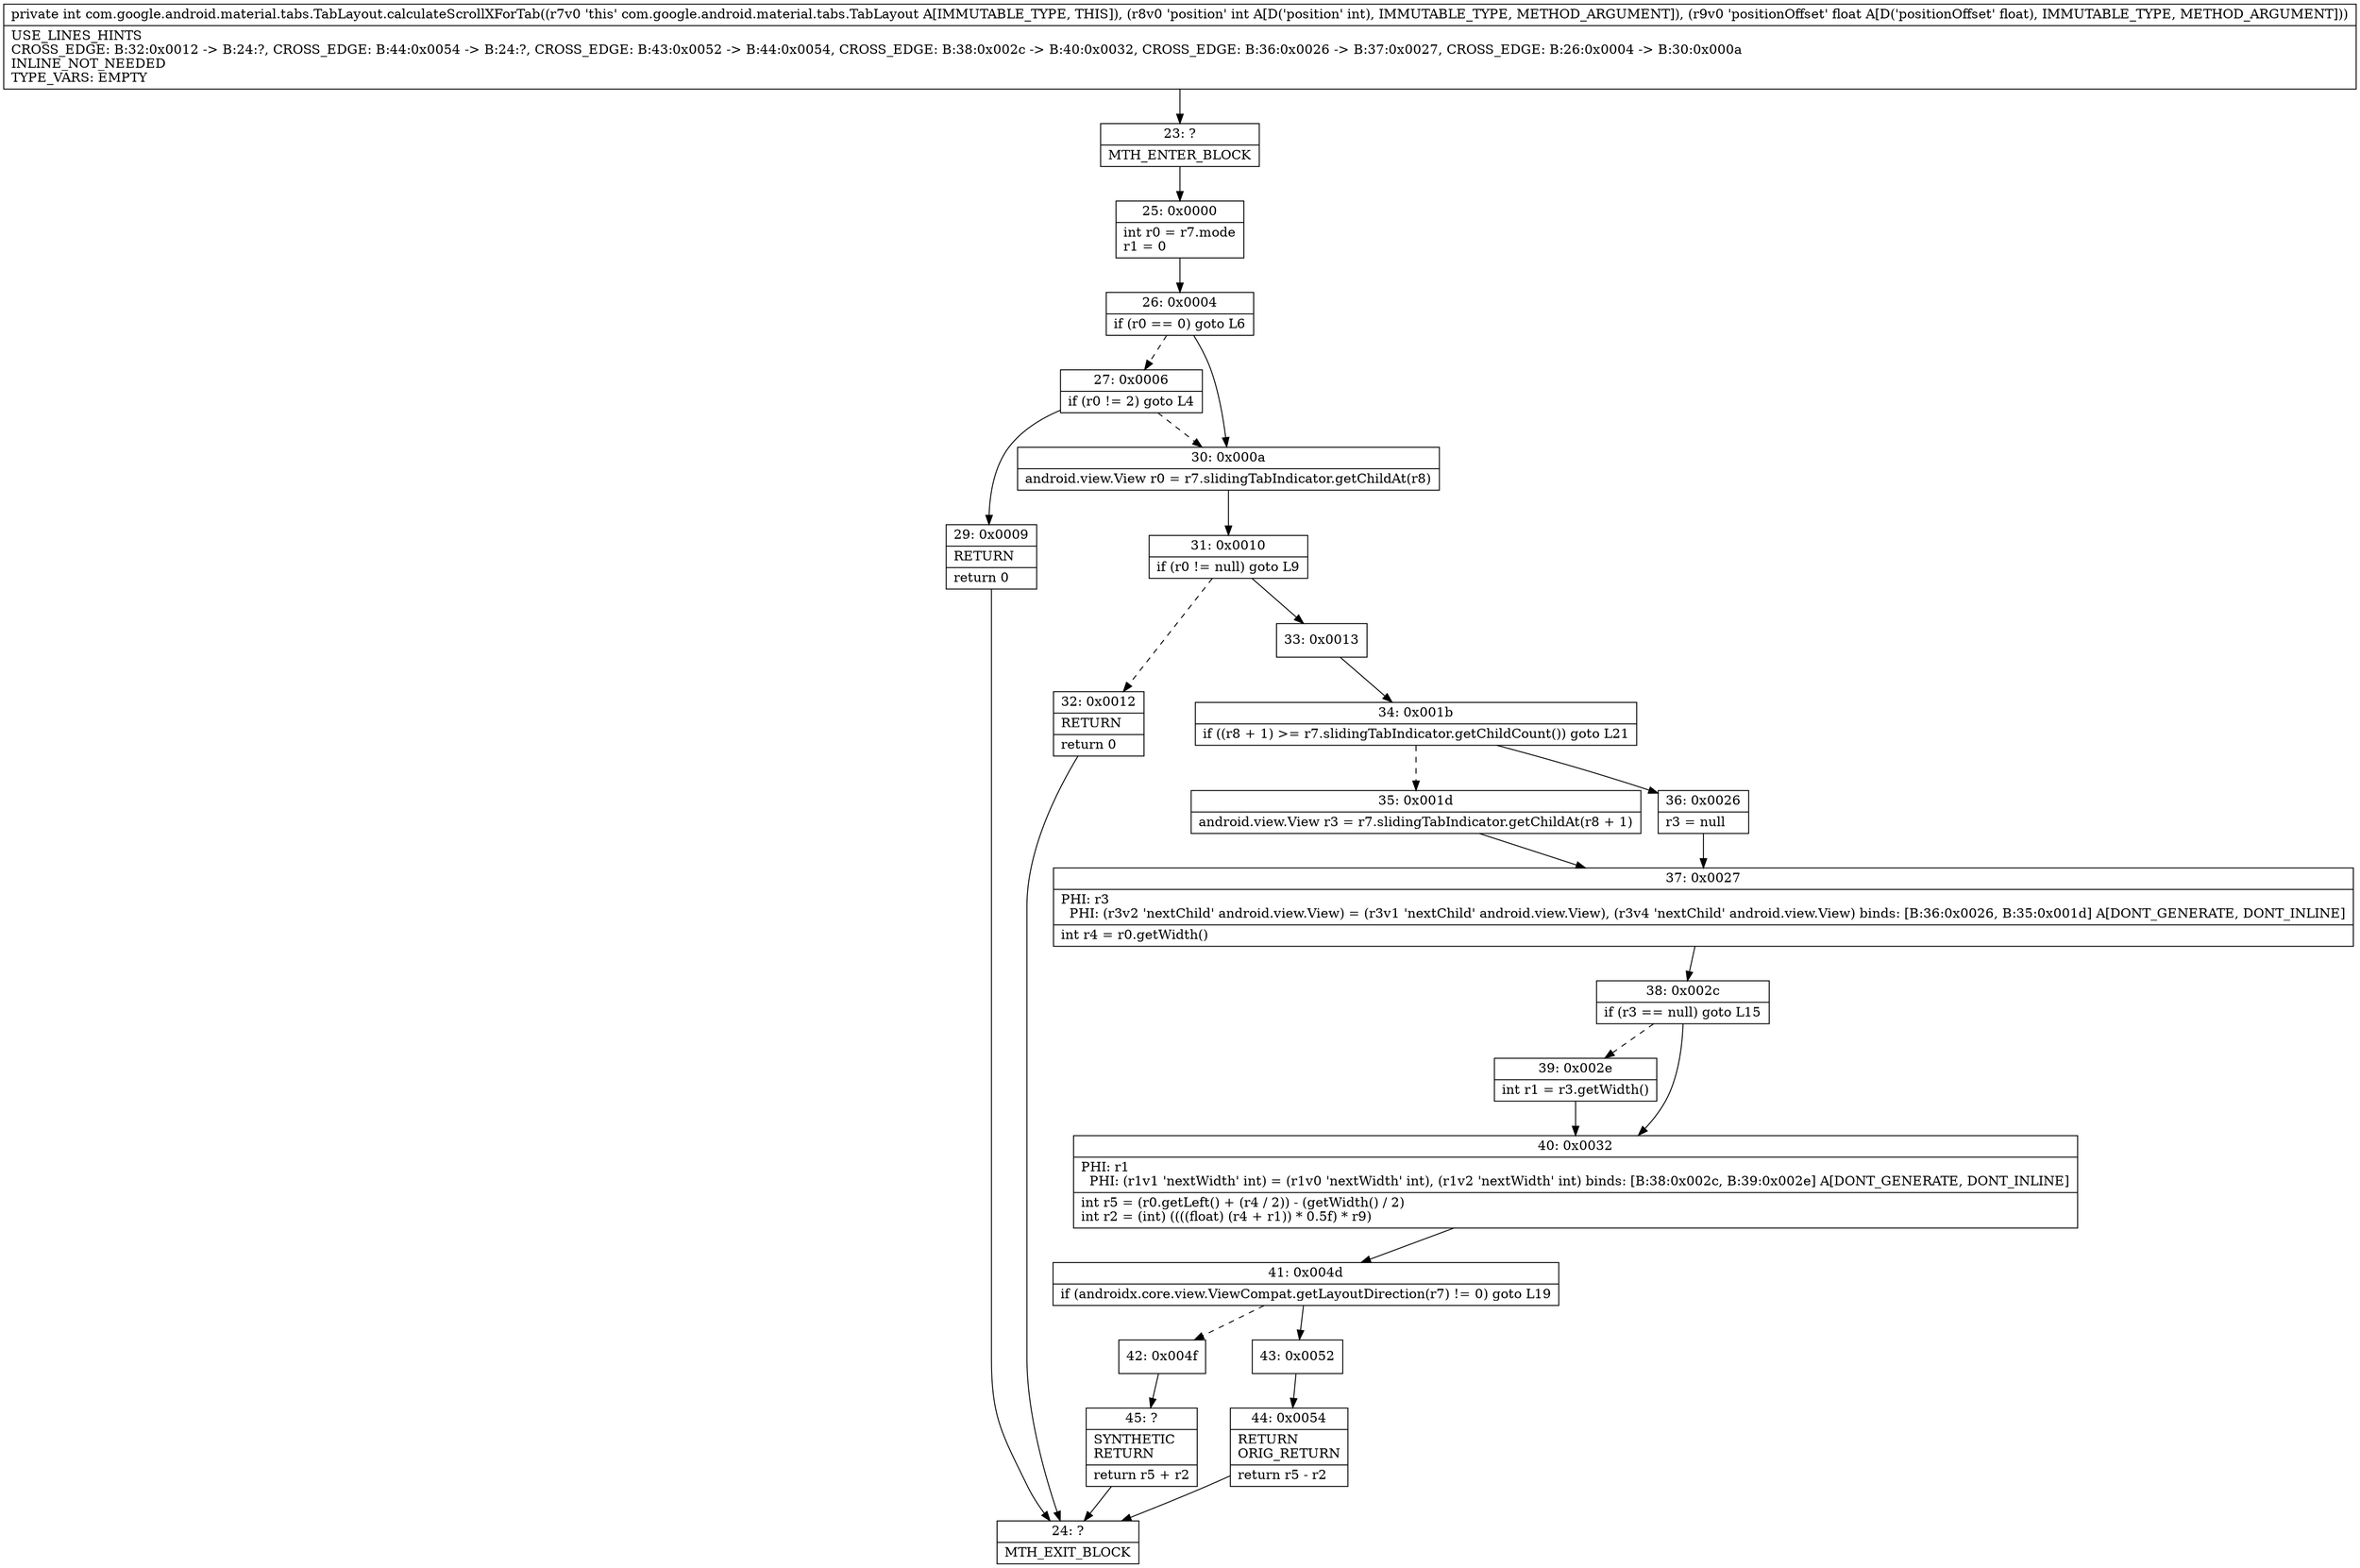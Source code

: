 digraph "CFG forcom.google.android.material.tabs.TabLayout.calculateScrollXForTab(IF)I" {
Node_23 [shape=record,label="{23\:\ ?|MTH_ENTER_BLOCK\l}"];
Node_25 [shape=record,label="{25\:\ 0x0000|int r0 = r7.mode\lr1 = 0\l}"];
Node_26 [shape=record,label="{26\:\ 0x0004|if (r0 == 0) goto L6\l}"];
Node_27 [shape=record,label="{27\:\ 0x0006|if (r0 != 2) goto L4\l}"];
Node_29 [shape=record,label="{29\:\ 0x0009|RETURN\l|return 0\l}"];
Node_24 [shape=record,label="{24\:\ ?|MTH_EXIT_BLOCK\l}"];
Node_30 [shape=record,label="{30\:\ 0x000a|android.view.View r0 = r7.slidingTabIndicator.getChildAt(r8)\l}"];
Node_31 [shape=record,label="{31\:\ 0x0010|if (r0 != null) goto L9\l}"];
Node_32 [shape=record,label="{32\:\ 0x0012|RETURN\l|return 0\l}"];
Node_33 [shape=record,label="{33\:\ 0x0013}"];
Node_34 [shape=record,label="{34\:\ 0x001b|if ((r8 + 1) \>= r7.slidingTabIndicator.getChildCount()) goto L21\l}"];
Node_35 [shape=record,label="{35\:\ 0x001d|android.view.View r3 = r7.slidingTabIndicator.getChildAt(r8 + 1)\l}"];
Node_37 [shape=record,label="{37\:\ 0x0027|PHI: r3 \l  PHI: (r3v2 'nextChild' android.view.View) = (r3v1 'nextChild' android.view.View), (r3v4 'nextChild' android.view.View) binds: [B:36:0x0026, B:35:0x001d] A[DONT_GENERATE, DONT_INLINE]\l|int r4 = r0.getWidth()\l}"];
Node_38 [shape=record,label="{38\:\ 0x002c|if (r3 == null) goto L15\l}"];
Node_39 [shape=record,label="{39\:\ 0x002e|int r1 = r3.getWidth()\l}"];
Node_40 [shape=record,label="{40\:\ 0x0032|PHI: r1 \l  PHI: (r1v1 'nextWidth' int) = (r1v0 'nextWidth' int), (r1v2 'nextWidth' int) binds: [B:38:0x002c, B:39:0x002e] A[DONT_GENERATE, DONT_INLINE]\l|int r5 = (r0.getLeft() + (r4 \/ 2)) \- (getWidth() \/ 2)\lint r2 = (int) ((((float) (r4 + r1)) * 0.5f) * r9)\l}"];
Node_41 [shape=record,label="{41\:\ 0x004d|if (androidx.core.view.ViewCompat.getLayoutDirection(r7) != 0) goto L19\l}"];
Node_42 [shape=record,label="{42\:\ 0x004f}"];
Node_45 [shape=record,label="{45\:\ ?|SYNTHETIC\lRETURN\l|return r5 + r2\l}"];
Node_43 [shape=record,label="{43\:\ 0x0052}"];
Node_44 [shape=record,label="{44\:\ 0x0054|RETURN\lORIG_RETURN\l|return r5 \- r2\l}"];
Node_36 [shape=record,label="{36\:\ 0x0026|r3 = null\l}"];
MethodNode[shape=record,label="{private int com.google.android.material.tabs.TabLayout.calculateScrollXForTab((r7v0 'this' com.google.android.material.tabs.TabLayout A[IMMUTABLE_TYPE, THIS]), (r8v0 'position' int A[D('position' int), IMMUTABLE_TYPE, METHOD_ARGUMENT]), (r9v0 'positionOffset' float A[D('positionOffset' float), IMMUTABLE_TYPE, METHOD_ARGUMENT]))  | USE_LINES_HINTS\lCROSS_EDGE: B:32:0x0012 \-\> B:24:?, CROSS_EDGE: B:44:0x0054 \-\> B:24:?, CROSS_EDGE: B:43:0x0052 \-\> B:44:0x0054, CROSS_EDGE: B:38:0x002c \-\> B:40:0x0032, CROSS_EDGE: B:36:0x0026 \-\> B:37:0x0027, CROSS_EDGE: B:26:0x0004 \-\> B:30:0x000a\lINLINE_NOT_NEEDED\lTYPE_VARS: EMPTY\l}"];
MethodNode -> Node_23;Node_23 -> Node_25;
Node_25 -> Node_26;
Node_26 -> Node_27[style=dashed];
Node_26 -> Node_30;
Node_27 -> Node_29;
Node_27 -> Node_30[style=dashed];
Node_29 -> Node_24;
Node_30 -> Node_31;
Node_31 -> Node_32[style=dashed];
Node_31 -> Node_33;
Node_32 -> Node_24;
Node_33 -> Node_34;
Node_34 -> Node_35[style=dashed];
Node_34 -> Node_36;
Node_35 -> Node_37;
Node_37 -> Node_38;
Node_38 -> Node_39[style=dashed];
Node_38 -> Node_40;
Node_39 -> Node_40;
Node_40 -> Node_41;
Node_41 -> Node_42[style=dashed];
Node_41 -> Node_43;
Node_42 -> Node_45;
Node_45 -> Node_24;
Node_43 -> Node_44;
Node_44 -> Node_24;
Node_36 -> Node_37;
}


